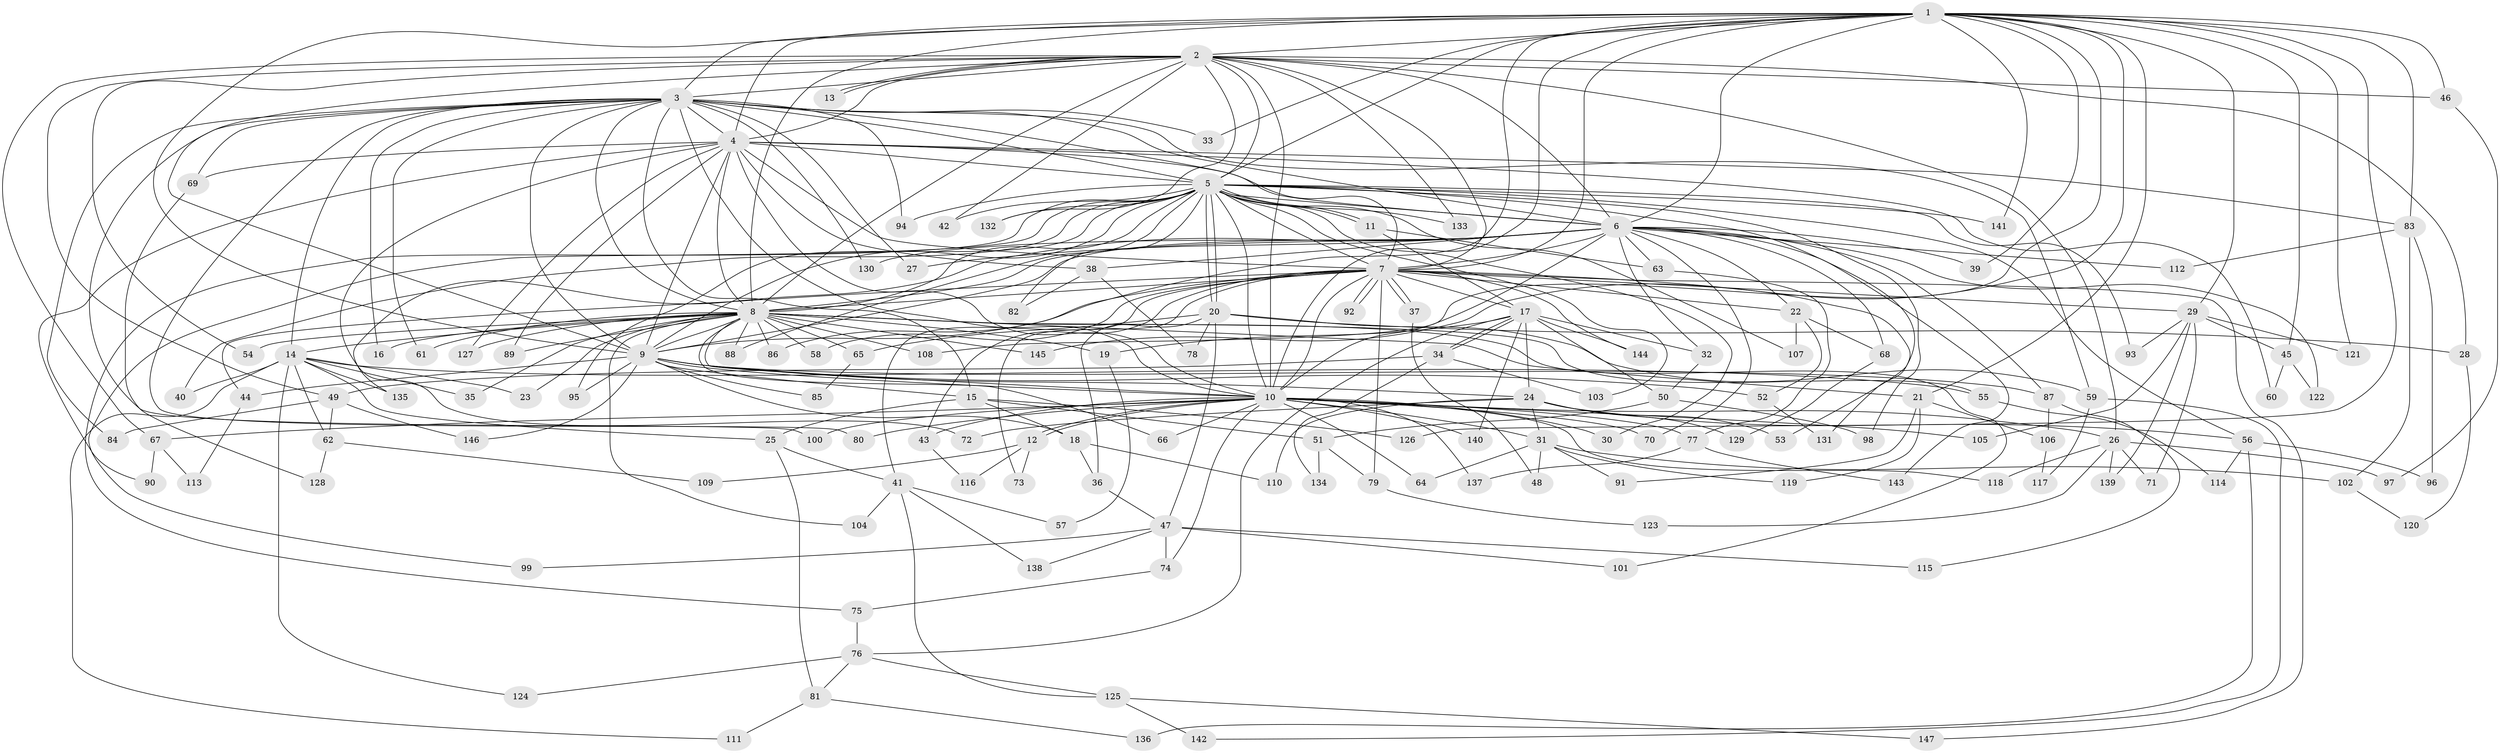 // Generated by graph-tools (version 1.1) at 2025/01/03/09/25 03:01:18]
// undirected, 147 vertices, 319 edges
graph export_dot {
graph [start="1"]
  node [color=gray90,style=filled];
  1;
  2;
  3;
  4;
  5;
  6;
  7;
  8;
  9;
  10;
  11;
  12;
  13;
  14;
  15;
  16;
  17;
  18;
  19;
  20;
  21;
  22;
  23;
  24;
  25;
  26;
  27;
  28;
  29;
  30;
  31;
  32;
  33;
  34;
  35;
  36;
  37;
  38;
  39;
  40;
  41;
  42;
  43;
  44;
  45;
  46;
  47;
  48;
  49;
  50;
  51;
  52;
  53;
  54;
  55;
  56;
  57;
  58;
  59;
  60;
  61;
  62;
  63;
  64;
  65;
  66;
  67;
  68;
  69;
  70;
  71;
  72;
  73;
  74;
  75;
  76;
  77;
  78;
  79;
  80;
  81;
  82;
  83;
  84;
  85;
  86;
  87;
  88;
  89;
  90;
  91;
  92;
  93;
  94;
  95;
  96;
  97;
  98;
  99;
  100;
  101;
  102;
  103;
  104;
  105;
  106;
  107;
  108;
  109;
  110;
  111;
  112;
  113;
  114;
  115;
  116;
  117;
  118;
  119;
  120;
  121;
  122;
  123;
  124;
  125;
  126;
  127;
  128;
  129;
  130;
  131;
  132;
  133;
  134;
  135;
  136;
  137;
  138;
  139;
  140;
  141;
  142;
  143;
  144;
  145;
  146;
  147;
  1 -- 2;
  1 -- 3;
  1 -- 4;
  1 -- 5;
  1 -- 6;
  1 -- 7;
  1 -- 8;
  1 -- 9;
  1 -- 10;
  1 -- 21;
  1 -- 29;
  1 -- 33;
  1 -- 39;
  1 -- 45;
  1 -- 46;
  1 -- 83;
  1 -- 86;
  1 -- 108;
  1 -- 121;
  1 -- 126;
  1 -- 141;
  1 -- 145;
  2 -- 3;
  2 -- 4;
  2 -- 5;
  2 -- 6;
  2 -- 7;
  2 -- 8;
  2 -- 9;
  2 -- 10;
  2 -- 13;
  2 -- 13;
  2 -- 26;
  2 -- 28;
  2 -- 42;
  2 -- 46;
  2 -- 49;
  2 -- 54;
  2 -- 67;
  2 -- 132;
  2 -- 133;
  3 -- 4;
  3 -- 5;
  3 -- 6;
  3 -- 7;
  3 -- 8;
  3 -- 9;
  3 -- 10;
  3 -- 14;
  3 -- 15;
  3 -- 16;
  3 -- 27;
  3 -- 33;
  3 -- 59;
  3 -- 61;
  3 -- 69;
  3 -- 80;
  3 -- 84;
  3 -- 94;
  3 -- 100;
  3 -- 130;
  4 -- 5;
  4 -- 6;
  4 -- 7;
  4 -- 8;
  4 -- 9;
  4 -- 10;
  4 -- 38;
  4 -- 60;
  4 -- 69;
  4 -- 72;
  4 -- 83;
  4 -- 89;
  4 -- 90;
  4 -- 127;
  5 -- 6;
  5 -- 7;
  5 -- 8;
  5 -- 9;
  5 -- 10;
  5 -- 11;
  5 -- 11;
  5 -- 20;
  5 -- 20;
  5 -- 30;
  5 -- 40;
  5 -- 42;
  5 -- 53;
  5 -- 56;
  5 -- 75;
  5 -- 82;
  5 -- 88;
  5 -- 93;
  5 -- 94;
  5 -- 95;
  5 -- 98;
  5 -- 99;
  5 -- 103;
  5 -- 107;
  5 -- 132;
  5 -- 133;
  5 -- 141;
  6 -- 7;
  6 -- 8;
  6 -- 9;
  6 -- 10;
  6 -- 22;
  6 -- 27;
  6 -- 32;
  6 -- 38;
  6 -- 39;
  6 -- 63;
  6 -- 68;
  6 -- 70;
  6 -- 87;
  6 -- 112;
  6 -- 122;
  6 -- 130;
  6 -- 135;
  6 -- 143;
  7 -- 8;
  7 -- 9;
  7 -- 10;
  7 -- 17;
  7 -- 22;
  7 -- 29;
  7 -- 37;
  7 -- 37;
  7 -- 41;
  7 -- 43;
  7 -- 44;
  7 -- 58;
  7 -- 73;
  7 -- 79;
  7 -- 92;
  7 -- 92;
  7 -- 131;
  7 -- 144;
  7 -- 147;
  8 -- 9;
  8 -- 10;
  8 -- 14;
  8 -- 16;
  8 -- 19;
  8 -- 21;
  8 -- 23;
  8 -- 35;
  8 -- 54;
  8 -- 55;
  8 -- 58;
  8 -- 61;
  8 -- 65;
  8 -- 66;
  8 -- 86;
  8 -- 88;
  8 -- 89;
  8 -- 101;
  8 -- 104;
  8 -- 108;
  8 -- 127;
  8 -- 145;
  9 -- 10;
  9 -- 15;
  9 -- 18;
  9 -- 24;
  9 -- 44;
  9 -- 52;
  9 -- 85;
  9 -- 87;
  9 -- 95;
  9 -- 146;
  10 -- 12;
  10 -- 12;
  10 -- 26;
  10 -- 30;
  10 -- 31;
  10 -- 43;
  10 -- 64;
  10 -- 66;
  10 -- 67;
  10 -- 70;
  10 -- 74;
  10 -- 77;
  10 -- 80;
  10 -- 100;
  10 -- 105;
  10 -- 118;
  10 -- 137;
  10 -- 140;
  11 -- 17;
  11 -- 63;
  12 -- 73;
  12 -- 109;
  12 -- 116;
  14 -- 23;
  14 -- 25;
  14 -- 35;
  14 -- 40;
  14 -- 55;
  14 -- 62;
  14 -- 111;
  14 -- 124;
  14 -- 135;
  15 -- 18;
  15 -- 25;
  15 -- 51;
  15 -- 126;
  17 -- 19;
  17 -- 24;
  17 -- 32;
  17 -- 34;
  17 -- 34;
  17 -- 50;
  17 -- 76;
  17 -- 140;
  17 -- 144;
  18 -- 36;
  18 -- 110;
  19 -- 57;
  20 -- 28;
  20 -- 36;
  20 -- 47;
  20 -- 59;
  20 -- 65;
  20 -- 78;
  21 -- 91;
  21 -- 106;
  21 -- 119;
  22 -- 52;
  22 -- 68;
  22 -- 107;
  24 -- 31;
  24 -- 53;
  24 -- 56;
  24 -- 72;
  24 -- 110;
  24 -- 129;
  25 -- 41;
  25 -- 81;
  26 -- 71;
  26 -- 97;
  26 -- 118;
  26 -- 123;
  26 -- 139;
  28 -- 120;
  29 -- 45;
  29 -- 71;
  29 -- 93;
  29 -- 105;
  29 -- 121;
  29 -- 139;
  31 -- 48;
  31 -- 64;
  31 -- 91;
  31 -- 102;
  31 -- 119;
  32 -- 50;
  34 -- 49;
  34 -- 103;
  34 -- 134;
  36 -- 47;
  37 -- 48;
  38 -- 78;
  38 -- 82;
  41 -- 57;
  41 -- 104;
  41 -- 125;
  41 -- 138;
  43 -- 116;
  44 -- 113;
  45 -- 60;
  45 -- 122;
  46 -- 97;
  47 -- 74;
  47 -- 99;
  47 -- 101;
  47 -- 115;
  47 -- 138;
  49 -- 62;
  49 -- 84;
  49 -- 146;
  50 -- 51;
  50 -- 98;
  51 -- 79;
  51 -- 134;
  52 -- 131;
  55 -- 114;
  56 -- 96;
  56 -- 114;
  56 -- 136;
  59 -- 117;
  59 -- 142;
  62 -- 109;
  62 -- 128;
  63 -- 77;
  65 -- 85;
  67 -- 90;
  67 -- 113;
  68 -- 129;
  69 -- 128;
  74 -- 75;
  75 -- 76;
  76 -- 81;
  76 -- 124;
  76 -- 125;
  77 -- 137;
  77 -- 143;
  79 -- 123;
  81 -- 111;
  81 -- 136;
  83 -- 96;
  83 -- 102;
  83 -- 112;
  87 -- 106;
  87 -- 115;
  102 -- 120;
  106 -- 117;
  125 -- 142;
  125 -- 147;
}
